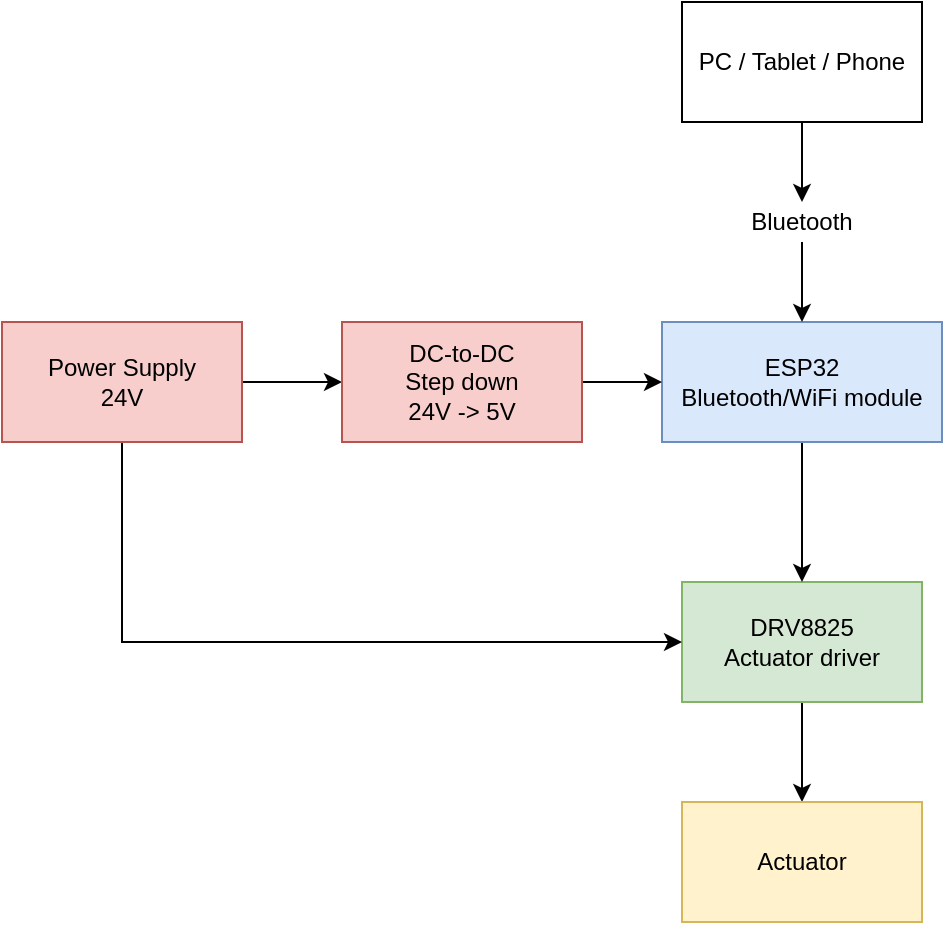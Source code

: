 <mxfile pages="1" version="11.2.3" type="github"><diagram id="0uMRfvE3oyDdKs1kIAmL" name="Page-1"><mxGraphModel dx="1186" dy="781" grid="1" gridSize="10" guides="1" tooltips="1" connect="1" arrows="1" fold="1" page="1" pageScale="1" pageWidth="827" pageHeight="1169" math="0" shadow="0"><root><mxCell id="0"/><mxCell id="1" parent="0"/><mxCell id="w-35dkpwhtw-fh62W1lP-16" style="edgeStyle=orthogonalEdgeStyle;rounded=0;orthogonalLoop=1;jettySize=auto;html=1;exitX=0.5;exitY=1;exitDx=0;exitDy=0;" edge="1" parent="1" source="w-35dkpwhtw-fh62W1lP-1" target="w-35dkpwhtw-fh62W1lP-15"><mxGeometry relative="1" as="geometry"/></mxCell><mxCell id="w-35dkpwhtw-fh62W1lP-1" value="&lt;div&gt;DRV8825&lt;/div&gt;&lt;div&gt;Actuator driver&lt;br&gt;&lt;/div&gt;" style="rounded=0;whiteSpace=wrap;html=1;fillColor=#d5e8d4;strokeColor=#82b366;" vertex="1" parent="1"><mxGeometry x="480" y="350" width="120" height="60" as="geometry"/></mxCell><mxCell id="w-35dkpwhtw-fh62W1lP-10" style="edgeStyle=orthogonalEdgeStyle;rounded=0;orthogonalLoop=1;jettySize=auto;html=1;exitX=0.5;exitY=1;exitDx=0;exitDy=0;entryX=0.5;entryY=0;entryDx=0;entryDy=0;" edge="1" parent="1" source="w-35dkpwhtw-fh62W1lP-2" target="w-35dkpwhtw-fh62W1lP-1"><mxGeometry relative="1" as="geometry"/></mxCell><mxCell id="w-35dkpwhtw-fh62W1lP-2" value="&lt;div&gt;ESP32&lt;/div&gt;&lt;div&gt;Bluetooth/WiFi module&lt;br&gt;&lt;/div&gt;" style="rounded=0;whiteSpace=wrap;html=1;fillColor=#dae8fc;strokeColor=#6c8ebf;" vertex="1" parent="1"><mxGeometry x="470" y="220" width="140" height="60" as="geometry"/></mxCell><mxCell id="w-35dkpwhtw-fh62W1lP-8" style="edgeStyle=orthogonalEdgeStyle;rounded=0;orthogonalLoop=1;jettySize=auto;html=1;exitX=1;exitY=0.5;exitDx=0;exitDy=0;" edge="1" parent="1" source="w-35dkpwhtw-fh62W1lP-3" target="w-35dkpwhtw-fh62W1lP-4"><mxGeometry relative="1" as="geometry"/></mxCell><mxCell id="w-35dkpwhtw-fh62W1lP-17" style="edgeStyle=orthogonalEdgeStyle;rounded=0;orthogonalLoop=1;jettySize=auto;html=1;exitX=0.5;exitY=1;exitDx=0;exitDy=0;entryX=0;entryY=0.5;entryDx=0;entryDy=0;" edge="1" parent="1" source="w-35dkpwhtw-fh62W1lP-3" target="w-35dkpwhtw-fh62W1lP-1"><mxGeometry relative="1" as="geometry"/></mxCell><mxCell id="w-35dkpwhtw-fh62W1lP-3" value="&lt;div&gt;Power Supply&lt;/div&gt;&lt;div&gt;24V&lt;br&gt;&lt;/div&gt;" style="rounded=0;whiteSpace=wrap;html=1;fillColor=#f8cecc;strokeColor=#b85450;" vertex="1" parent="1"><mxGeometry x="140" y="220" width="120" height="60" as="geometry"/></mxCell><mxCell id="w-35dkpwhtw-fh62W1lP-9" style="edgeStyle=orthogonalEdgeStyle;rounded=0;orthogonalLoop=1;jettySize=auto;html=1;exitX=1;exitY=0.5;exitDx=0;exitDy=0;entryX=0;entryY=0.5;entryDx=0;entryDy=0;" edge="1" parent="1" source="w-35dkpwhtw-fh62W1lP-4" target="w-35dkpwhtw-fh62W1lP-2"><mxGeometry relative="1" as="geometry"/></mxCell><mxCell id="w-35dkpwhtw-fh62W1lP-4" value="&lt;div&gt;DC-to-DC&lt;/div&gt;&lt;div&gt;Step down&lt;/div&gt;&lt;div&gt;24V -&amp;gt; 5V&lt;br&gt;&lt;/div&gt;" style="rounded=0;whiteSpace=wrap;html=1;fillColor=#f8cecc;strokeColor=#b85450;" vertex="1" parent="1"><mxGeometry x="310" y="220" width="120" height="60" as="geometry"/></mxCell><mxCell id="w-35dkpwhtw-fh62W1lP-13" style="edgeStyle=orthogonalEdgeStyle;rounded=0;orthogonalLoop=1;jettySize=auto;html=1;exitX=0.5;exitY=1;exitDx=0;exitDy=0;entryX=0.5;entryY=0;entryDx=0;entryDy=0;" edge="1" parent="1" source="w-35dkpwhtw-fh62W1lP-11" target="w-35dkpwhtw-fh62W1lP-12"><mxGeometry relative="1" as="geometry"/></mxCell><mxCell id="w-35dkpwhtw-fh62W1lP-11" value="PC / Tablet / Phone" style="rounded=0;whiteSpace=wrap;html=1;" vertex="1" parent="1"><mxGeometry x="480" y="60" width="120" height="60" as="geometry"/></mxCell><mxCell id="w-35dkpwhtw-fh62W1lP-14" style="edgeStyle=orthogonalEdgeStyle;rounded=0;orthogonalLoop=1;jettySize=auto;html=1;exitX=0.5;exitY=1;exitDx=0;exitDy=0;entryX=0.5;entryY=0;entryDx=0;entryDy=0;" edge="1" parent="1" source="w-35dkpwhtw-fh62W1lP-12" target="w-35dkpwhtw-fh62W1lP-2"><mxGeometry relative="1" as="geometry"/></mxCell><mxCell id="w-35dkpwhtw-fh62W1lP-12" value="Bluetooth" style="text;html=1;strokeColor=none;fillColor=none;align=center;verticalAlign=middle;whiteSpace=wrap;rounded=0;" vertex="1" parent="1"><mxGeometry x="520" y="160" width="40" height="20" as="geometry"/></mxCell><mxCell id="w-35dkpwhtw-fh62W1lP-15" value="Actuator" style="rounded=0;whiteSpace=wrap;html=1;fillColor=#fff2cc;strokeColor=#d6b656;" vertex="1" parent="1"><mxGeometry x="480" y="460" width="120" height="60" as="geometry"/></mxCell></root></mxGraphModel></diagram></mxfile>